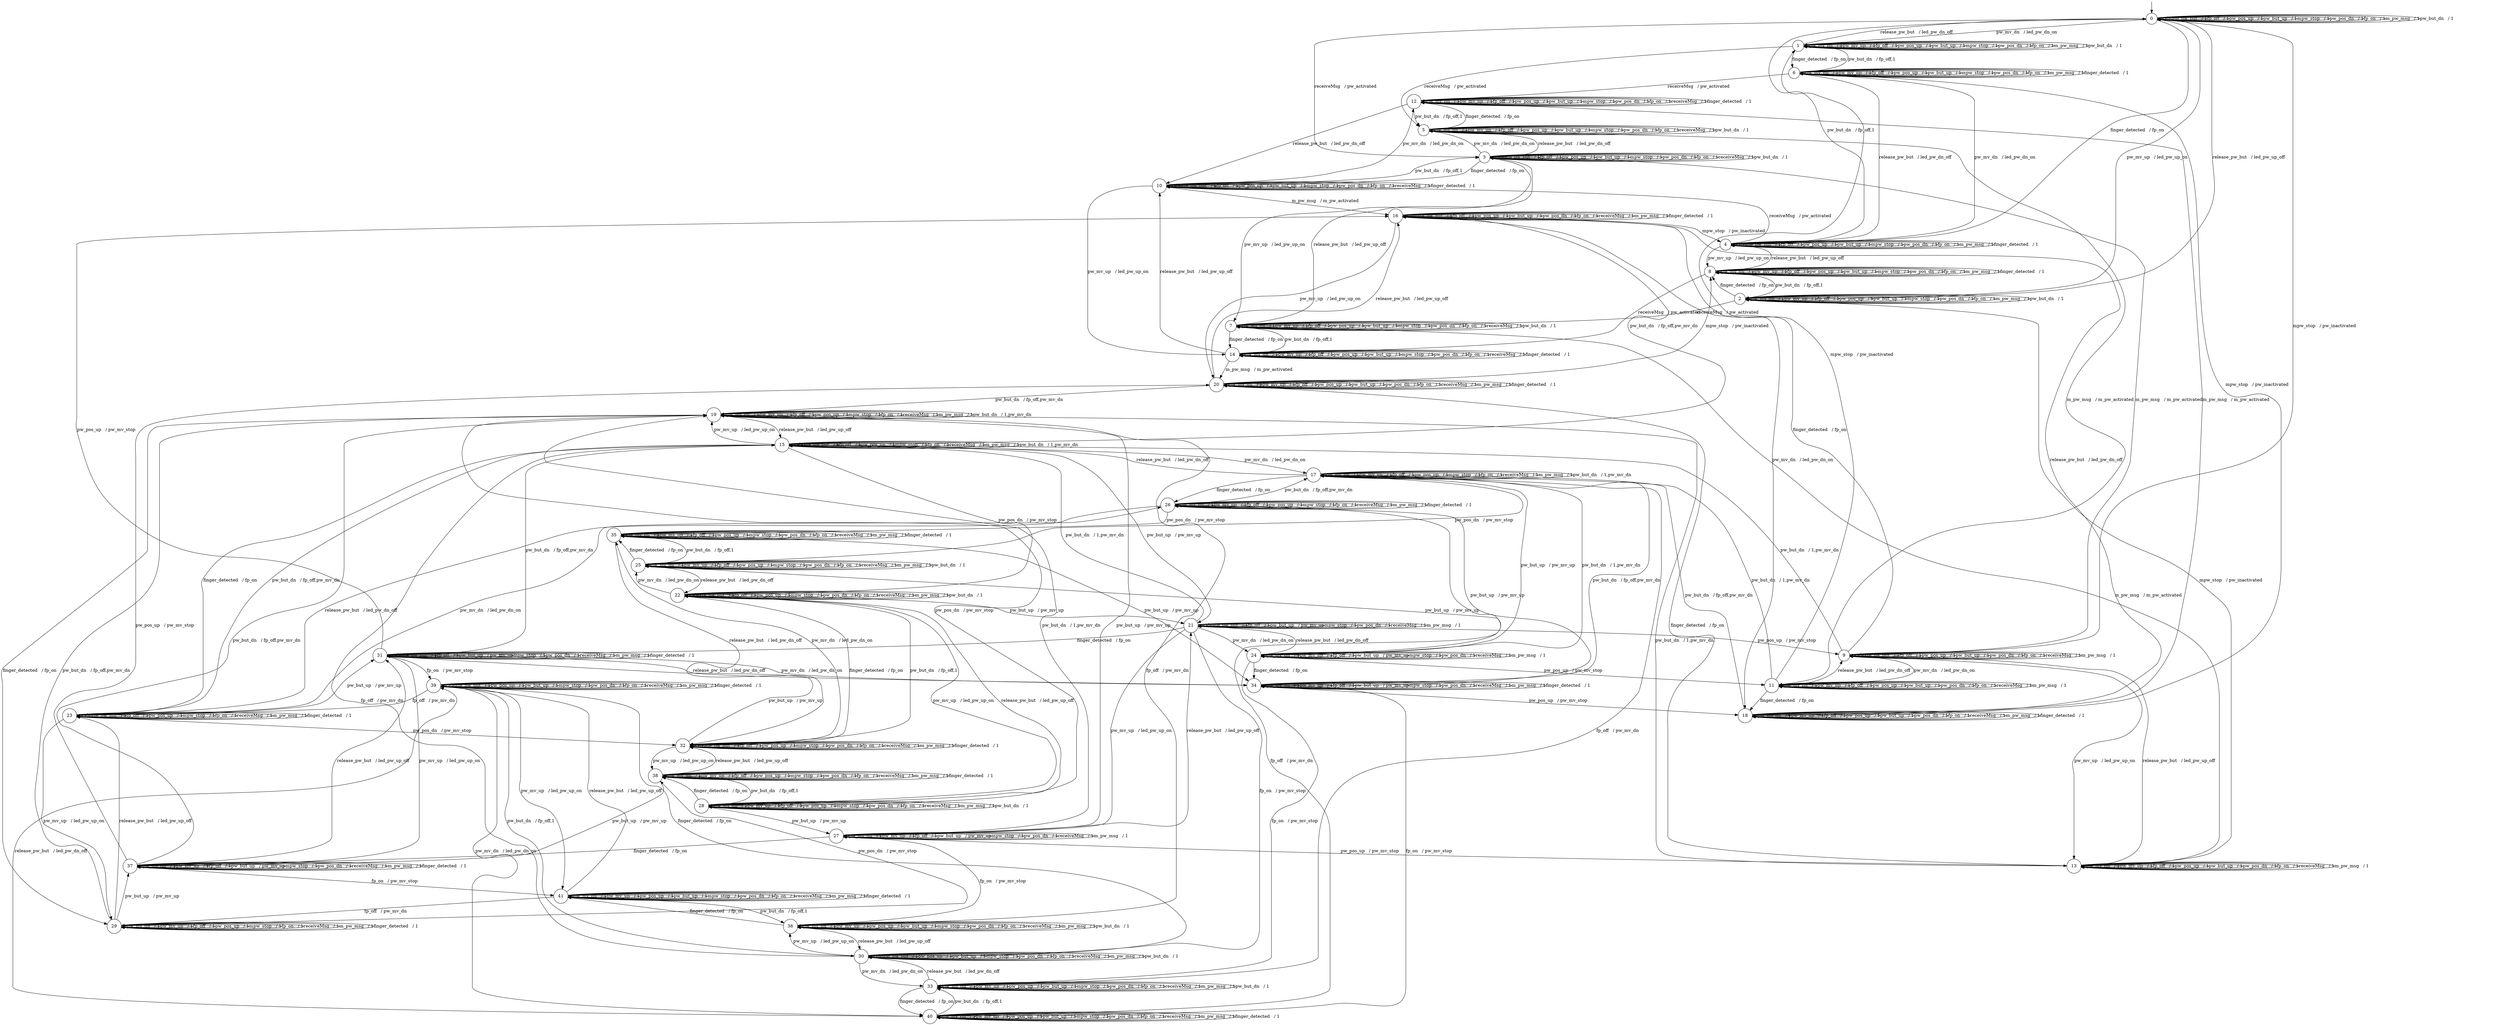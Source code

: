 digraph g {

	s0 [shape="circle" label="0"];
	s1 [shape="circle" label="1"];
	s2 [shape="circle" label="2"];
	s3 [shape="circle" label="3"];
	s4 [shape="circle" label="4"];
	s5 [shape="circle" label="5"];
	s6 [shape="circle" label="6"];
	s7 [shape="circle" label="7"];
	s8 [shape="circle" label="8"];
	s9 [shape="circle" label="9"];
	s10 [shape="circle" label="10"];
	s11 [shape="circle" label="11"];
	s12 [shape="circle" label="12"];
	s13 [shape="circle" label="13"];
	s14 [shape="circle" label="14"];
	s15 [shape="circle" label="15"];
	s16 [shape="circle" label="16"];
	s17 [shape="circle" label="17"];
	s18 [shape="circle" label="18"];
	s19 [shape="circle" label="19"];
	s20 [shape="circle" label="20"];
	s21 [shape="circle" label="21"];
	s22 [shape="circle" label="22"];
	s23 [shape="circle" label="23"];
	s24 [shape="circle" label="24"];
	s25 [shape="circle" label="25"];
	s26 [shape="circle" label="26"];
	s27 [shape="circle" label="27"];
	s28 [shape="circle" label="28"];
	s29 [shape="circle" label="29"];
	s30 [shape="circle" label="30"];
	s31 [shape="circle" label="31"];
	s32 [shape="circle" label="32"];
	s33 [shape="circle" label="33"];
	s34 [shape="circle" label="34"];
	s35 [shape="circle" label="35"];
	s36 [shape="circle" label="36"];
	s37 [shape="circle" label="37"];
	s38 [shape="circle" label="38"];
	s39 [shape="circle" label="39"];
	s40 [shape="circle" label="40"];
	s41 [shape="circle" label="41"];
	s0 -> s1 [label="pw_mv_dn   / led_pw_dn_on"];
	s0 -> s0 [label="release_pw_but   / 1"];
	s0 -> s2 [label="pw_mv_up   / led_pw_up_on"];
	s0 -> s0 [label="fp_off   / 1"];
	s0 -> s0 [label="pw_pos_up   / 1"];
	s0 -> s0 [label="pw_but_up   / 1"];
	s0 -> s0 [label="mpw_stop   / 1"];
	s0 -> s0 [label="pw_pos_dn   / 1"];
	s0 -> s0 [label="fp_on   / 1"];
	s0 -> s3 [label="receiveMsg   / pw_activated"];
	s0 -> s0 [label="m_pw_msg   / 1"];
	s0 -> s0 [label="pw_but_dn   / 1"];
	s0 -> s4 [label="finger_detected   / fp_on"];
	s1 -> s1 [label="pw_mv_dn   / 1"];
	s1 -> s0 [label="release_pw_but   / led_pw_dn_off"];
	s1 -> s1 [label="pw_mv_up   / 1"];
	s1 -> s1 [label="fp_off   / 1"];
	s1 -> s1 [label="pw_pos_up   / 1"];
	s1 -> s1 [label="pw_but_up   / 1"];
	s1 -> s1 [label="mpw_stop   / 1"];
	s1 -> s1 [label="pw_pos_dn   / 1"];
	s1 -> s1 [label="fp_on   / 1"];
	s1 -> s5 [label="receiveMsg   / pw_activated"];
	s1 -> s1 [label="m_pw_msg   / 1"];
	s1 -> s1 [label="pw_but_dn   / 1"];
	s1 -> s6 [label="finger_detected   / fp_on"];
	s2 -> s2 [label="pw_mv_dn   / 1"];
	s2 -> s0 [label="release_pw_but   / led_pw_up_off"];
	s2 -> s2 [label="pw_mv_up   / 1"];
	s2 -> s2 [label="fp_off   / 1"];
	s2 -> s2 [label="pw_pos_up   / 1"];
	s2 -> s2 [label="pw_but_up   / 1"];
	s2 -> s2 [label="mpw_stop   / 1"];
	s2 -> s2 [label="pw_pos_dn   / 1"];
	s2 -> s2 [label="fp_on   / 1"];
	s2 -> s7 [label="receiveMsg   / pw_activated"];
	s2 -> s2 [label="m_pw_msg   / 1"];
	s2 -> s2 [label="pw_but_dn   / 1"];
	s2 -> s8 [label="finger_detected   / fp_on"];
	s3 -> s5 [label="pw_mv_dn   / led_pw_dn_on"];
	s3 -> s3 [label="release_pw_but   / 1"];
	s3 -> s7 [label="pw_mv_up   / led_pw_up_on"];
	s3 -> s3 [label="fp_off   / 1"];
	s3 -> s3 [label="pw_pos_up   / 1"];
	s3 -> s3 [label="pw_but_up   / 1"];
	s3 -> s3 [label="mpw_stop   / 1"];
	s3 -> s3 [label="pw_pos_dn   / 1"];
	s3 -> s3 [label="fp_on   / 1"];
	s3 -> s3 [label="receiveMsg   / 1"];
	s3 -> s9 [label="m_pw_msg   / m_pw_activated"];
	s3 -> s3 [label="pw_but_dn   / 1"];
	s3 -> s10 [label="finger_detected   / fp_on"];
	s4 -> s6 [label="pw_mv_dn   / led_pw_dn_on"];
	s4 -> s4 [label="release_pw_but   / 1"];
	s4 -> s8 [label="pw_mv_up   / led_pw_up_on"];
	s4 -> s4 [label="fp_off   / 1"];
	s4 -> s4 [label="pw_pos_up   / 1"];
	s4 -> s4 [label="pw_but_up   / 1"];
	s4 -> s4 [label="mpw_stop   / 1"];
	s4 -> s4 [label="pw_pos_dn   / 1"];
	s4 -> s4 [label="fp_on   / 1"];
	s4 -> s10 [label="receiveMsg   / pw_activated"];
	s4 -> s4 [label="m_pw_msg   / 1"];
	s4 -> s0 [label="pw_but_dn   / fp_off,1"];
	s4 -> s4 [label="finger_detected   / 1"];
	s5 -> s5 [label="pw_mv_dn   / 1"];
	s5 -> s3 [label="release_pw_but   / led_pw_dn_off"];
	s5 -> s5 [label="pw_mv_up   / 1"];
	s5 -> s5 [label="fp_off   / 1"];
	s5 -> s5 [label="pw_pos_up   / 1"];
	s5 -> s5 [label="pw_but_up   / 1"];
	s5 -> s5 [label="mpw_stop   / 1"];
	s5 -> s5 [label="pw_pos_dn   / 1"];
	s5 -> s5 [label="fp_on   / 1"];
	s5 -> s5 [label="receiveMsg   / 1"];
	s5 -> s11 [label="m_pw_msg   / m_pw_activated"];
	s5 -> s5 [label="pw_but_dn   / 1"];
	s5 -> s12 [label="finger_detected   / fp_on"];
	s6 -> s6 [label="pw_mv_dn   / 1"];
	s6 -> s4 [label="release_pw_but   / led_pw_dn_off"];
	s6 -> s6 [label="pw_mv_up   / 1"];
	s6 -> s6 [label="fp_off   / 1"];
	s6 -> s6 [label="pw_pos_up   / 1"];
	s6 -> s6 [label="pw_but_up   / 1"];
	s6 -> s6 [label="mpw_stop   / 1"];
	s6 -> s6 [label="pw_pos_dn   / 1"];
	s6 -> s6 [label="fp_on   / 1"];
	s6 -> s12 [label="receiveMsg   / pw_activated"];
	s6 -> s6 [label="m_pw_msg   / 1"];
	s6 -> s1 [label="pw_but_dn   / fp_off,1"];
	s6 -> s6 [label="finger_detected   / 1"];
	s7 -> s7 [label="pw_mv_dn   / 1"];
	s7 -> s3 [label="release_pw_but   / led_pw_up_off"];
	s7 -> s7 [label="pw_mv_up   / 1"];
	s7 -> s7 [label="fp_off   / 1"];
	s7 -> s7 [label="pw_pos_up   / 1"];
	s7 -> s7 [label="pw_but_up   / 1"];
	s7 -> s7 [label="mpw_stop   / 1"];
	s7 -> s7 [label="pw_pos_dn   / 1"];
	s7 -> s7 [label="fp_on   / 1"];
	s7 -> s7 [label="receiveMsg   / 1"];
	s7 -> s13 [label="m_pw_msg   / m_pw_activated"];
	s7 -> s7 [label="pw_but_dn   / 1"];
	s7 -> s14 [label="finger_detected   / fp_on"];
	s8 -> s8 [label="pw_mv_dn   / 1"];
	s8 -> s4 [label="release_pw_but   / led_pw_up_off"];
	s8 -> s8 [label="pw_mv_up   / 1"];
	s8 -> s8 [label="fp_off   / 1"];
	s8 -> s8 [label="pw_pos_up   / 1"];
	s8 -> s8 [label="pw_but_up   / 1"];
	s8 -> s8 [label="mpw_stop   / 1"];
	s8 -> s8 [label="pw_pos_dn   / 1"];
	s8 -> s8 [label="fp_on   / 1"];
	s8 -> s14 [label="receiveMsg   / pw_activated"];
	s8 -> s8 [label="m_pw_msg   / 1"];
	s8 -> s2 [label="pw_but_dn   / fp_off,1"];
	s8 -> s8 [label="finger_detected   / 1"];
	s9 -> s11 [label="pw_mv_dn   / led_pw_dn_on"];
	s9 -> s9 [label="release_pw_but   / 1"];
	s9 -> s13 [label="pw_mv_up   / led_pw_up_on"];
	s9 -> s9 [label="fp_off   / 1"];
	s9 -> s9 [label="pw_pos_up   / 1"];
	s9 -> s9 [label="pw_but_up   / 1"];
	s9 -> s0 [label="mpw_stop   / pw_inactivated"];
	s9 -> s9 [label="pw_pos_dn   / 1"];
	s9 -> s9 [label="fp_on   / 1"];
	s9 -> s9 [label="receiveMsg   / 1"];
	s9 -> s9 [label="m_pw_msg   / 1"];
	s9 -> s15 [label="pw_but_dn   / 1,pw_mv_dn"];
	s9 -> s16 [label="finger_detected   / fp_on"];
	s10 -> s12 [label="pw_mv_dn   / led_pw_dn_on"];
	s10 -> s10 [label="release_pw_but   / 1"];
	s10 -> s14 [label="pw_mv_up   / led_pw_up_on"];
	s10 -> s10 [label="fp_off   / 1"];
	s10 -> s10 [label="pw_pos_up   / 1"];
	s10 -> s10 [label="pw_but_up   / 1"];
	s10 -> s10 [label="mpw_stop   / 1"];
	s10 -> s10 [label="pw_pos_dn   / 1"];
	s10 -> s10 [label="fp_on   / 1"];
	s10 -> s10 [label="receiveMsg   / 1"];
	s10 -> s16 [label="m_pw_msg   / m_pw_activated"];
	s10 -> s3 [label="pw_but_dn   / fp_off,1"];
	s10 -> s10 [label="finger_detected   / 1"];
	s11 -> s11 [label="pw_mv_dn   / 1"];
	s11 -> s9 [label="release_pw_but   / led_pw_dn_off"];
	s11 -> s11 [label="pw_mv_up   / 1"];
	s11 -> s11 [label="fp_off   / 1"];
	s11 -> s11 [label="pw_pos_up   / 1"];
	s11 -> s11 [label="pw_but_up   / 1"];
	s11 -> s1 [label="mpw_stop   / pw_inactivated"];
	s11 -> s11 [label="pw_pos_dn   / 1"];
	s11 -> s11 [label="fp_on   / 1"];
	s11 -> s11 [label="receiveMsg   / 1"];
	s11 -> s11 [label="m_pw_msg   / 1"];
	s11 -> s17 [label="pw_but_dn   / 1,pw_mv_dn"];
	s11 -> s18 [label="finger_detected   / fp_on"];
	s12 -> s12 [label="pw_mv_dn   / 1"];
	s12 -> s10 [label="release_pw_but   / led_pw_dn_off"];
	s12 -> s12 [label="pw_mv_up   / 1"];
	s12 -> s12 [label="fp_off   / 1"];
	s12 -> s12 [label="pw_pos_up   / 1"];
	s12 -> s12 [label="pw_but_up   / 1"];
	s12 -> s12 [label="mpw_stop   / 1"];
	s12 -> s12 [label="pw_pos_dn   / 1"];
	s12 -> s12 [label="fp_on   / 1"];
	s12 -> s12 [label="receiveMsg   / 1"];
	s12 -> s18 [label="m_pw_msg   / m_pw_activated"];
	s12 -> s5 [label="pw_but_dn   / fp_off,1"];
	s12 -> s12 [label="finger_detected   / 1"];
	s13 -> s13 [label="pw_mv_dn   / 1"];
	s13 -> s9 [label="release_pw_but   / led_pw_up_off"];
	s13 -> s13 [label="pw_mv_up   / 1"];
	s13 -> s13 [label="fp_off   / 1"];
	s13 -> s13 [label="pw_pos_up   / 1"];
	s13 -> s13 [label="pw_but_up   / 1"];
	s13 -> s2 [label="mpw_stop   / pw_inactivated"];
	s13 -> s13 [label="pw_pos_dn   / 1"];
	s13 -> s13 [label="fp_on   / 1"];
	s13 -> s13 [label="receiveMsg   / 1"];
	s13 -> s13 [label="m_pw_msg   / 1"];
	s13 -> s19 [label="pw_but_dn   / 1,pw_mv_dn"];
	s13 -> s20 [label="finger_detected   / fp_on"];
	s14 -> s14 [label="pw_mv_dn   / 1"];
	s14 -> s10 [label="release_pw_but   / led_pw_up_off"];
	s14 -> s14 [label="pw_mv_up   / 1"];
	s14 -> s14 [label="fp_off   / 1"];
	s14 -> s14 [label="pw_pos_up   / 1"];
	s14 -> s14 [label="pw_but_up   / 1"];
	s14 -> s14 [label="mpw_stop   / 1"];
	s14 -> s14 [label="pw_pos_dn   / 1"];
	s14 -> s14 [label="fp_on   / 1"];
	s14 -> s14 [label="receiveMsg   / 1"];
	s14 -> s20 [label="m_pw_msg   / m_pw_activated"];
	s14 -> s7 [label="pw_but_dn   / fp_off,1"];
	s14 -> s14 [label="finger_detected   / 1"];
	s15 -> s17 [label="pw_mv_dn   / led_pw_dn_on"];
	s15 -> s15 [label="release_pw_but   / 1"];
	s15 -> s19 [label="pw_mv_up   / led_pw_up_on"];
	s15 -> s15 [label="fp_off   / 1"];
	s15 -> s15 [label="pw_pos_up   / 1"];
	s15 -> s21 [label="pw_but_up   / pw_mv_up"];
	s15 -> s15 [label="mpw_stop   / 1"];
	s15 -> s22 [label="pw_pos_dn   / pw_mv_stop"];
	s15 -> s15 [label="fp_on   / 1"];
	s15 -> s15 [label="receiveMsg   / 1"];
	s15 -> s15 [label="m_pw_msg   / 1"];
	s15 -> s15 [label="pw_but_dn   / 1,pw_mv_dn"];
	s15 -> s23 [label="finger_detected   / fp_on"];
	s16 -> s18 [label="pw_mv_dn   / led_pw_dn_on"];
	s16 -> s16 [label="release_pw_but   / 1"];
	s16 -> s20 [label="pw_mv_up   / led_pw_up_on"];
	s16 -> s16 [label="fp_off   / 1"];
	s16 -> s16 [label="pw_pos_up   / 1"];
	s16 -> s16 [label="pw_but_up   / 1"];
	s16 -> s4 [label="mpw_stop   / pw_inactivated"];
	s16 -> s16 [label="pw_pos_dn   / 1"];
	s16 -> s16 [label="fp_on   / 1"];
	s16 -> s16 [label="receiveMsg   / 1"];
	s16 -> s16 [label="m_pw_msg   / 1"];
	s16 -> s15 [label="pw_but_dn   / fp_off,pw_mv_dn"];
	s16 -> s16 [label="finger_detected   / 1"];
	s17 -> s17 [label="pw_mv_dn   / 1"];
	s17 -> s15 [label="release_pw_but   / led_pw_dn_off"];
	s17 -> s17 [label="pw_mv_up   / 1"];
	s17 -> s17 [label="fp_off   / 1"];
	s17 -> s17 [label="pw_pos_up   / 1"];
	s17 -> s24 [label="pw_but_up   / pw_mv_up"];
	s17 -> s17 [label="mpw_stop   / 1"];
	s17 -> s25 [label="pw_pos_dn   / pw_mv_stop"];
	s17 -> s17 [label="fp_on   / 1"];
	s17 -> s17 [label="receiveMsg   / 1"];
	s17 -> s17 [label="m_pw_msg   / 1"];
	s17 -> s17 [label="pw_but_dn   / 1,pw_mv_dn"];
	s17 -> s26 [label="finger_detected   / fp_on"];
	s18 -> s18 [label="pw_mv_dn   / 1"];
	s18 -> s16 [label="release_pw_but   / led_pw_dn_off"];
	s18 -> s18 [label="pw_mv_up   / 1"];
	s18 -> s18 [label="fp_off   / 1"];
	s18 -> s18 [label="pw_pos_up   / 1"];
	s18 -> s18 [label="pw_but_up   / 1"];
	s18 -> s6 [label="mpw_stop   / pw_inactivated"];
	s18 -> s18 [label="pw_pos_dn   / 1"];
	s18 -> s18 [label="fp_on   / 1"];
	s18 -> s18 [label="receiveMsg   / 1"];
	s18 -> s18 [label="m_pw_msg   / 1"];
	s18 -> s17 [label="pw_but_dn   / fp_off,pw_mv_dn"];
	s18 -> s18 [label="finger_detected   / 1"];
	s19 -> s19 [label="pw_mv_dn   / 1"];
	s19 -> s15 [label="release_pw_but   / led_pw_up_off"];
	s19 -> s19 [label="pw_mv_up   / 1"];
	s19 -> s19 [label="fp_off   / 1"];
	s19 -> s19 [label="pw_pos_up   / 1"];
	s19 -> s27 [label="pw_but_up   / pw_mv_up"];
	s19 -> s19 [label="mpw_stop   / 1"];
	s19 -> s28 [label="pw_pos_dn   / pw_mv_stop"];
	s19 -> s19 [label="fp_on   / 1"];
	s19 -> s19 [label="receiveMsg   / 1"];
	s19 -> s19 [label="m_pw_msg   / 1"];
	s19 -> s19 [label="pw_but_dn   / 1,pw_mv_dn"];
	s19 -> s29 [label="finger_detected   / fp_on"];
	s20 -> s20 [label="pw_mv_dn   / 1"];
	s20 -> s16 [label="release_pw_but   / led_pw_up_off"];
	s20 -> s20 [label="pw_mv_up   / 1"];
	s20 -> s20 [label="fp_off   / 1"];
	s20 -> s20 [label="pw_pos_up   / 1"];
	s20 -> s20 [label="pw_but_up   / 1"];
	s20 -> s8 [label="mpw_stop   / pw_inactivated"];
	s20 -> s20 [label="pw_pos_dn   / 1"];
	s20 -> s20 [label="fp_on   / 1"];
	s20 -> s20 [label="receiveMsg   / 1"];
	s20 -> s20 [label="m_pw_msg   / 1"];
	s20 -> s19 [label="pw_but_dn   / fp_off,pw_mv_dn"];
	s20 -> s20 [label="finger_detected   / 1"];
	s21 -> s24 [label="pw_mv_dn   / led_pw_dn_on"];
	s21 -> s21 [label="release_pw_but   / 1"];
	s21 -> s27 [label="pw_mv_up   / led_pw_up_on"];
	s21 -> s21 [label="fp_off   / 1"];
	s21 -> s9 [label="pw_pos_up   / pw_mv_stop"];
	s21 -> s21 [label="pw_but_up   / pw_mv_up"];
	s21 -> s21 [label="mpw_stop   / 1"];
	s21 -> s21 [label="pw_pos_dn   / 1"];
	s21 -> s30 [label="fp_on   / pw_mv_stop"];
	s21 -> s21 [label="receiveMsg   / 1"];
	s21 -> s21 [label="m_pw_msg   / 1"];
	s21 -> s15 [label="pw_but_dn   / 1,pw_mv_dn"];
	s21 -> s31 [label="finger_detected   / fp_on"];
	s22 -> s25 [label="pw_mv_dn   / led_pw_dn_on"];
	s22 -> s22 [label="release_pw_but   / 1"];
	s22 -> s28 [label="pw_mv_up   / led_pw_up_on"];
	s22 -> s22 [label="fp_off   / 1"];
	s22 -> s22 [label="pw_pos_up   / 1"];
	s22 -> s21 [label="pw_but_up   / pw_mv_up"];
	s22 -> s22 [label="mpw_stop   / 1"];
	s22 -> s22 [label="pw_pos_dn   / 1"];
	s22 -> s22 [label="fp_on   / 1"];
	s22 -> s22 [label="receiveMsg   / 1"];
	s22 -> s22 [label="m_pw_msg   / 1"];
	s22 -> s22 [label="pw_but_dn   / 1"];
	s22 -> s32 [label="finger_detected   / fp_on"];
	s23 -> s26 [label="pw_mv_dn   / led_pw_dn_on"];
	s23 -> s23 [label="release_pw_but   / 1"];
	s23 -> s29 [label="pw_mv_up   / led_pw_up_on"];
	s23 -> s23 [label="fp_off   / 1"];
	s23 -> s23 [label="pw_pos_up   / 1"];
	s23 -> s31 [label="pw_but_up   / pw_mv_up"];
	s23 -> s23 [label="mpw_stop   / 1"];
	s23 -> s32 [label="pw_pos_dn   / pw_mv_stop"];
	s23 -> s23 [label="fp_on   / 1"];
	s23 -> s23 [label="receiveMsg   / 1"];
	s23 -> s23 [label="m_pw_msg   / 1"];
	s23 -> s15 [label="pw_but_dn   / fp_off,pw_mv_dn"];
	s23 -> s23 [label="finger_detected   / 1"];
	s24 -> s24 [label="pw_mv_dn   / 1"];
	s24 -> s21 [label="release_pw_but   / led_pw_dn_off"];
	s24 -> s24 [label="pw_mv_up   / 1"];
	s24 -> s24 [label="fp_off   / 1"];
	s24 -> s11 [label="pw_pos_up   / pw_mv_stop"];
	s24 -> s24 [label="pw_but_up   / pw_mv_up"];
	s24 -> s24 [label="mpw_stop   / 1"];
	s24 -> s24 [label="pw_pos_dn   / 1"];
	s24 -> s33 [label="fp_on   / pw_mv_stop"];
	s24 -> s24 [label="receiveMsg   / 1"];
	s24 -> s24 [label="m_pw_msg   / 1"];
	s24 -> s17 [label="pw_but_dn   / 1,pw_mv_dn"];
	s24 -> s34 [label="finger_detected   / fp_on"];
	s25 -> s25 [label="pw_mv_dn   / 1"];
	s25 -> s22 [label="release_pw_but   / led_pw_dn_off"];
	s25 -> s25 [label="pw_mv_up   / 1"];
	s25 -> s25 [label="fp_off   / 1"];
	s25 -> s25 [label="pw_pos_up   / 1"];
	s25 -> s24 [label="pw_but_up   / pw_mv_up"];
	s25 -> s25 [label="mpw_stop   / 1"];
	s25 -> s25 [label="pw_pos_dn   / 1"];
	s25 -> s25 [label="fp_on   / 1"];
	s25 -> s25 [label="receiveMsg   / 1"];
	s25 -> s25 [label="m_pw_msg   / 1"];
	s25 -> s25 [label="pw_but_dn   / 1"];
	s25 -> s35 [label="finger_detected   / fp_on"];
	s26 -> s26 [label="pw_mv_dn   / 1"];
	s26 -> s23 [label="release_pw_but   / led_pw_dn_off"];
	s26 -> s26 [label="pw_mv_up   / 1"];
	s26 -> s26 [label="fp_off   / 1"];
	s26 -> s26 [label="pw_pos_up   / 1"];
	s26 -> s34 [label="pw_but_up   / pw_mv_up"];
	s26 -> s26 [label="mpw_stop   / 1"];
	s26 -> s35 [label="pw_pos_dn   / pw_mv_stop"];
	s26 -> s26 [label="fp_on   / 1"];
	s26 -> s26 [label="receiveMsg   / 1"];
	s26 -> s26 [label="m_pw_msg   / 1"];
	s26 -> s17 [label="pw_but_dn   / fp_off,pw_mv_dn"];
	s26 -> s26 [label="finger_detected   / 1"];
	s27 -> s27 [label="pw_mv_dn   / 1"];
	s27 -> s21 [label="release_pw_but   / led_pw_up_off"];
	s27 -> s27 [label="pw_mv_up   / 1"];
	s27 -> s27 [label="fp_off   / 1"];
	s27 -> s13 [label="pw_pos_up   / pw_mv_stop"];
	s27 -> s27 [label="pw_but_up   / pw_mv_up"];
	s27 -> s27 [label="mpw_stop   / 1"];
	s27 -> s27 [label="pw_pos_dn   / 1"];
	s27 -> s36 [label="fp_on   / pw_mv_stop"];
	s27 -> s27 [label="receiveMsg   / 1"];
	s27 -> s27 [label="m_pw_msg   / 1"];
	s27 -> s19 [label="pw_but_dn   / 1,pw_mv_dn"];
	s27 -> s37 [label="finger_detected   / fp_on"];
	s28 -> s28 [label="pw_mv_dn   / 1"];
	s28 -> s22 [label="release_pw_but   / led_pw_up_off"];
	s28 -> s28 [label="pw_mv_up   / 1"];
	s28 -> s28 [label="fp_off   / 1"];
	s28 -> s28 [label="pw_pos_up   / 1"];
	s28 -> s27 [label="pw_but_up   / pw_mv_up"];
	s28 -> s28 [label="mpw_stop   / 1"];
	s28 -> s28 [label="pw_pos_dn   / 1"];
	s28 -> s28 [label="fp_on   / 1"];
	s28 -> s28 [label="receiveMsg   / 1"];
	s28 -> s28 [label="m_pw_msg   / 1"];
	s28 -> s28 [label="pw_but_dn   / 1"];
	s28 -> s38 [label="finger_detected   / fp_on"];
	s29 -> s29 [label="pw_mv_dn   / 1"];
	s29 -> s23 [label="release_pw_but   / led_pw_up_off"];
	s29 -> s29 [label="pw_mv_up   / 1"];
	s29 -> s29 [label="fp_off   / 1"];
	s29 -> s29 [label="pw_pos_up   / 1"];
	s29 -> s37 [label="pw_but_up   / pw_mv_up"];
	s29 -> s29 [label="mpw_stop   / 1"];
	s29 -> s38 [label="pw_pos_dn   / pw_mv_stop"];
	s29 -> s29 [label="fp_on   / 1"];
	s29 -> s29 [label="receiveMsg   / 1"];
	s29 -> s29 [label="m_pw_msg   / 1"];
	s29 -> s19 [label="pw_but_dn   / fp_off,pw_mv_dn"];
	s29 -> s29 [label="finger_detected   / 1"];
	s30 -> s33 [label="pw_mv_dn   / led_pw_dn_on"];
	s30 -> s30 [label="release_pw_but   / 1"];
	s30 -> s36 [label="pw_mv_up   / led_pw_up_on"];
	s30 -> s15 [label="fp_off   / pw_mv_dn"];
	s30 -> s30 [label="pw_pos_up   / 1"];
	s30 -> s30 [label="pw_but_up   / 1"];
	s30 -> s30 [label="mpw_stop   / 1"];
	s30 -> s30 [label="pw_pos_dn   / 1"];
	s30 -> s30 [label="fp_on   / 1"];
	s30 -> s30 [label="receiveMsg   / 1"];
	s30 -> s30 [label="m_pw_msg   / 1"];
	s30 -> s30 [label="pw_but_dn   / 1"];
	s30 -> s39 [label="finger_detected   / fp_on"];
	s31 -> s34 [label="pw_mv_dn   / led_pw_dn_on"];
	s31 -> s31 [label="release_pw_but   / 1"];
	s31 -> s37 [label="pw_mv_up   / led_pw_up_on"];
	s31 -> s31 [label="fp_off   / 1"];
	s31 -> s16 [label="pw_pos_up   / pw_mv_stop"];
	s31 -> s31 [label="pw_but_up   / pw_mv_up"];
	s31 -> s31 [label="mpw_stop   / 1"];
	s31 -> s31 [label="pw_pos_dn   / 1"];
	s31 -> s39 [label="fp_on   / pw_mv_stop"];
	s31 -> s31 [label="receiveMsg   / 1"];
	s31 -> s31 [label="m_pw_msg   / 1"];
	s31 -> s15 [label="pw_but_dn   / fp_off,pw_mv_dn"];
	s31 -> s31 [label="finger_detected   / 1"];
	s32 -> s35 [label="pw_mv_dn   / led_pw_dn_on"];
	s32 -> s32 [label="release_pw_but   / 1"];
	s32 -> s38 [label="pw_mv_up   / led_pw_up_on"];
	s32 -> s32 [label="fp_off   / 1"];
	s32 -> s32 [label="pw_pos_up   / 1"];
	s32 -> s31 [label="pw_but_up   / pw_mv_up"];
	s32 -> s32 [label="mpw_stop   / 1"];
	s32 -> s32 [label="pw_pos_dn   / 1"];
	s32 -> s32 [label="fp_on   / 1"];
	s32 -> s32 [label="receiveMsg   / 1"];
	s32 -> s32 [label="m_pw_msg   / 1"];
	s32 -> s22 [label="pw_but_dn   / fp_off,1"];
	s32 -> s32 [label="finger_detected   / 1"];
	s33 -> s33 [label="pw_mv_dn   / 1"];
	s33 -> s30 [label="release_pw_but   / led_pw_dn_off"];
	s33 -> s33 [label="pw_mv_up   / 1"];
	s33 -> s17 [label="fp_off   / pw_mv_dn"];
	s33 -> s33 [label="pw_pos_up   / 1"];
	s33 -> s33 [label="pw_but_up   / 1"];
	s33 -> s33 [label="mpw_stop   / 1"];
	s33 -> s33 [label="pw_pos_dn   / 1"];
	s33 -> s33 [label="fp_on   / 1"];
	s33 -> s33 [label="receiveMsg   / 1"];
	s33 -> s33 [label="m_pw_msg   / 1"];
	s33 -> s33 [label="pw_but_dn   / 1"];
	s33 -> s40 [label="finger_detected   / fp_on"];
	s34 -> s34 [label="pw_mv_dn   / 1"];
	s34 -> s31 [label="release_pw_but   / led_pw_dn_off"];
	s34 -> s34 [label="pw_mv_up   / 1"];
	s34 -> s34 [label="fp_off   / 1"];
	s34 -> s18 [label="pw_pos_up   / pw_mv_stop"];
	s34 -> s34 [label="pw_but_up   / pw_mv_up"];
	s34 -> s34 [label="mpw_stop   / 1"];
	s34 -> s34 [label="pw_pos_dn   / 1"];
	s34 -> s40 [label="fp_on   / pw_mv_stop"];
	s34 -> s34 [label="receiveMsg   / 1"];
	s34 -> s34 [label="m_pw_msg   / 1"];
	s34 -> s17 [label="pw_but_dn   / fp_off,pw_mv_dn"];
	s34 -> s34 [label="finger_detected   / 1"];
	s35 -> s35 [label="pw_mv_dn   / 1"];
	s35 -> s32 [label="release_pw_but   / led_pw_dn_off"];
	s35 -> s35 [label="pw_mv_up   / 1"];
	s35 -> s35 [label="fp_off   / 1"];
	s35 -> s35 [label="pw_pos_up   / 1"];
	s35 -> s34 [label="pw_but_up   / pw_mv_up"];
	s35 -> s35 [label="mpw_stop   / 1"];
	s35 -> s35 [label="pw_pos_dn   / 1"];
	s35 -> s35 [label="fp_on   / 1"];
	s35 -> s35 [label="receiveMsg   / 1"];
	s35 -> s35 [label="m_pw_msg   / 1"];
	s35 -> s25 [label="pw_but_dn   / fp_off,1"];
	s35 -> s35 [label="finger_detected   / 1"];
	s36 -> s36 [label="pw_mv_dn   / 1"];
	s36 -> s30 [label="release_pw_but   / led_pw_up_off"];
	s36 -> s36 [label="pw_mv_up   / 1"];
	s36 -> s19 [label="fp_off   / pw_mv_dn"];
	s36 -> s36 [label="pw_pos_up   / 1"];
	s36 -> s36 [label="pw_but_up   / 1"];
	s36 -> s36 [label="mpw_stop   / 1"];
	s36 -> s36 [label="pw_pos_dn   / 1"];
	s36 -> s36 [label="fp_on   / 1"];
	s36 -> s36 [label="receiveMsg   / 1"];
	s36 -> s36 [label="m_pw_msg   / 1"];
	s36 -> s36 [label="pw_but_dn   / 1"];
	s36 -> s41 [label="finger_detected   / fp_on"];
	s37 -> s37 [label="pw_mv_dn   / 1"];
	s37 -> s31 [label="release_pw_but   / led_pw_up_off"];
	s37 -> s37 [label="pw_mv_up   / 1"];
	s37 -> s37 [label="fp_off   / 1"];
	s37 -> s20 [label="pw_pos_up   / pw_mv_stop"];
	s37 -> s37 [label="pw_but_up   / pw_mv_up"];
	s37 -> s37 [label="mpw_stop   / 1"];
	s37 -> s37 [label="pw_pos_dn   / 1"];
	s37 -> s41 [label="fp_on   / pw_mv_stop"];
	s37 -> s37 [label="receiveMsg   / 1"];
	s37 -> s37 [label="m_pw_msg   / 1"];
	s37 -> s19 [label="pw_but_dn   / fp_off,pw_mv_dn"];
	s37 -> s37 [label="finger_detected   / 1"];
	s38 -> s38 [label="pw_mv_dn   / 1"];
	s38 -> s32 [label="release_pw_but   / led_pw_up_off"];
	s38 -> s38 [label="pw_mv_up   / 1"];
	s38 -> s38 [label="fp_off   / 1"];
	s38 -> s38 [label="pw_pos_up   / 1"];
	s38 -> s37 [label="pw_but_up   / pw_mv_up"];
	s38 -> s38 [label="mpw_stop   / 1"];
	s38 -> s38 [label="pw_pos_dn   / 1"];
	s38 -> s38 [label="fp_on   / 1"];
	s38 -> s38 [label="receiveMsg   / 1"];
	s38 -> s38 [label="m_pw_msg   / 1"];
	s38 -> s28 [label="pw_but_dn   / fp_off,1"];
	s38 -> s38 [label="finger_detected   / 1"];
	s39 -> s40 [label="pw_mv_dn   / led_pw_dn_on"];
	s39 -> s39 [label="release_pw_but   / 1"];
	s39 -> s41 [label="pw_mv_up   / led_pw_up_on"];
	s39 -> s23 [label="fp_off   / pw_mv_dn"];
	s39 -> s39 [label="pw_pos_up   / 1"];
	s39 -> s39 [label="pw_but_up   / 1"];
	s39 -> s39 [label="mpw_stop   / 1"];
	s39 -> s39 [label="pw_pos_dn   / 1"];
	s39 -> s39 [label="fp_on   / 1"];
	s39 -> s39 [label="receiveMsg   / 1"];
	s39 -> s39 [label="m_pw_msg   / 1"];
	s39 -> s30 [label="pw_but_dn   / fp_off,1"];
	s39 -> s39 [label="finger_detected   / 1"];
	s40 -> s40 [label="pw_mv_dn   / 1"];
	s40 -> s39 [label="release_pw_but   / led_pw_dn_off"];
	s40 -> s40 [label="pw_mv_up   / 1"];
	s40 -> s26 [label="fp_off   / pw_mv_dn"];
	s40 -> s40 [label="pw_pos_up   / 1"];
	s40 -> s40 [label="pw_but_up   / 1"];
	s40 -> s40 [label="mpw_stop   / 1"];
	s40 -> s40 [label="pw_pos_dn   / 1"];
	s40 -> s40 [label="fp_on   / 1"];
	s40 -> s40 [label="receiveMsg   / 1"];
	s40 -> s40 [label="m_pw_msg   / 1"];
	s40 -> s33 [label="pw_but_dn   / fp_off,1"];
	s40 -> s40 [label="finger_detected   / 1"];
	s41 -> s41 [label="pw_mv_dn   / 1"];
	s41 -> s39 [label="release_pw_but   / led_pw_up_off"];
	s41 -> s41 [label="pw_mv_up   / 1"];
	s41 -> s29 [label="fp_off   / pw_mv_dn"];
	s41 -> s41 [label="pw_pos_up   / 1"];
	s41 -> s41 [label="pw_but_up   / 1"];
	s41 -> s41 [label="mpw_stop   / 1"];
	s41 -> s41 [label="pw_pos_dn   / 1"];
	s41 -> s41 [label="fp_on   / 1"];
	s41 -> s41 [label="receiveMsg   / 1"];
	s41 -> s41 [label="m_pw_msg   / 1"];
	s41 -> s36 [label="pw_but_dn   / fp_off,1"];
	s41 -> s41 [label="finger_detected   / 1"];

__start0 [label="" shape="none" width="0" height="0"];
__start0 -> s0;

}
